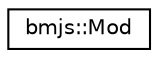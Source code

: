 digraph "Graphical Class Hierarchy"
{
 // LATEX_PDF_SIZE
  edge [fontname="Helvetica",fontsize="10",labelfontname="Helvetica",labelfontsize="10"];
  node [fontname="Helvetica",fontsize="10",shape=record];
  rankdir="LR";
  Node0 [label="bmjs::Mod",height=0.2,width=0.4,color="black", fillcolor="white", style="filled",URL="$classbmjs_1_1_mod.html",tooltip="A JavaScript game mod instance."];
}
